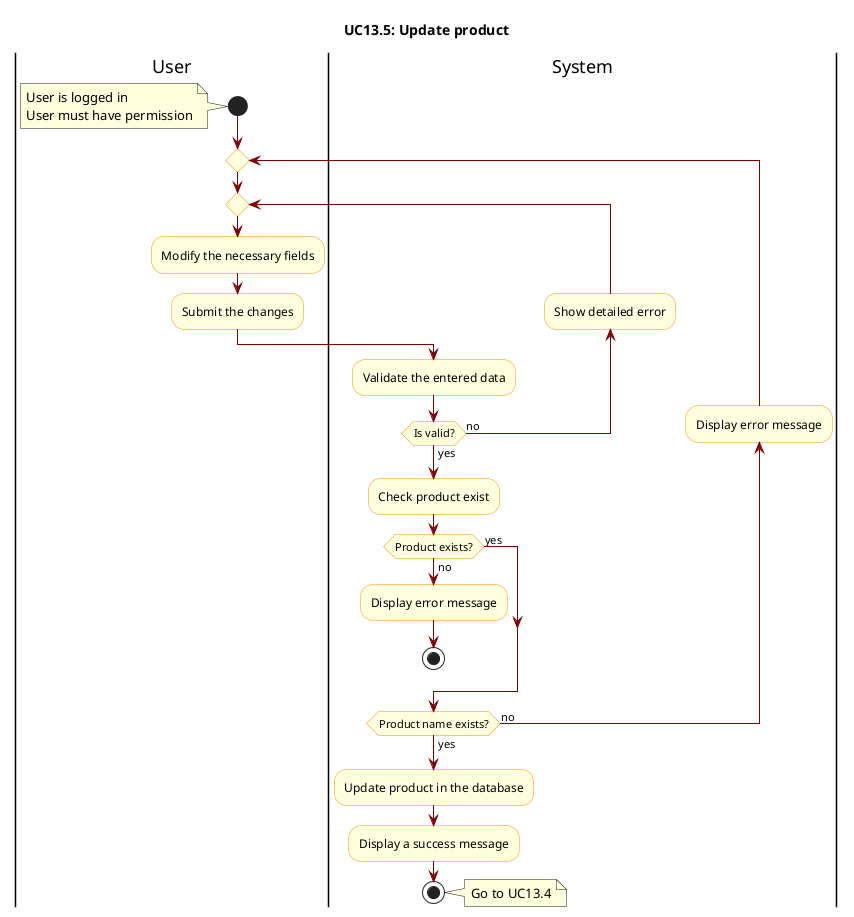 @startuml

skinparam ActivityBackgroundColor LightYellow
skinparam ActivityBorderColor DarkOrange
skinparam ArrowColor Maroon

title UC13.5: Update product

|User|
start
note left
    User is logged in  
    User must have permission
end note

repeat
    repeat 
        |User|
        :Modify the necessary fields;
        :Submit the changes;

        |System|
        :Validate the entered data;

        backward :Show detailed error;
    repeat while(Is valid?) is(no) not(yes)

    :Check product exist;
    if(Product exists?) then(yes)
    else(no)
        :Display error message;
        stop
    endif

    backward :Display error message;
repeat while(Product name exists?) is(no) not(yes)

:Update product in the database;
:Display a success message;
stop
note right
    Go to UC13.4
end note

@enduml
